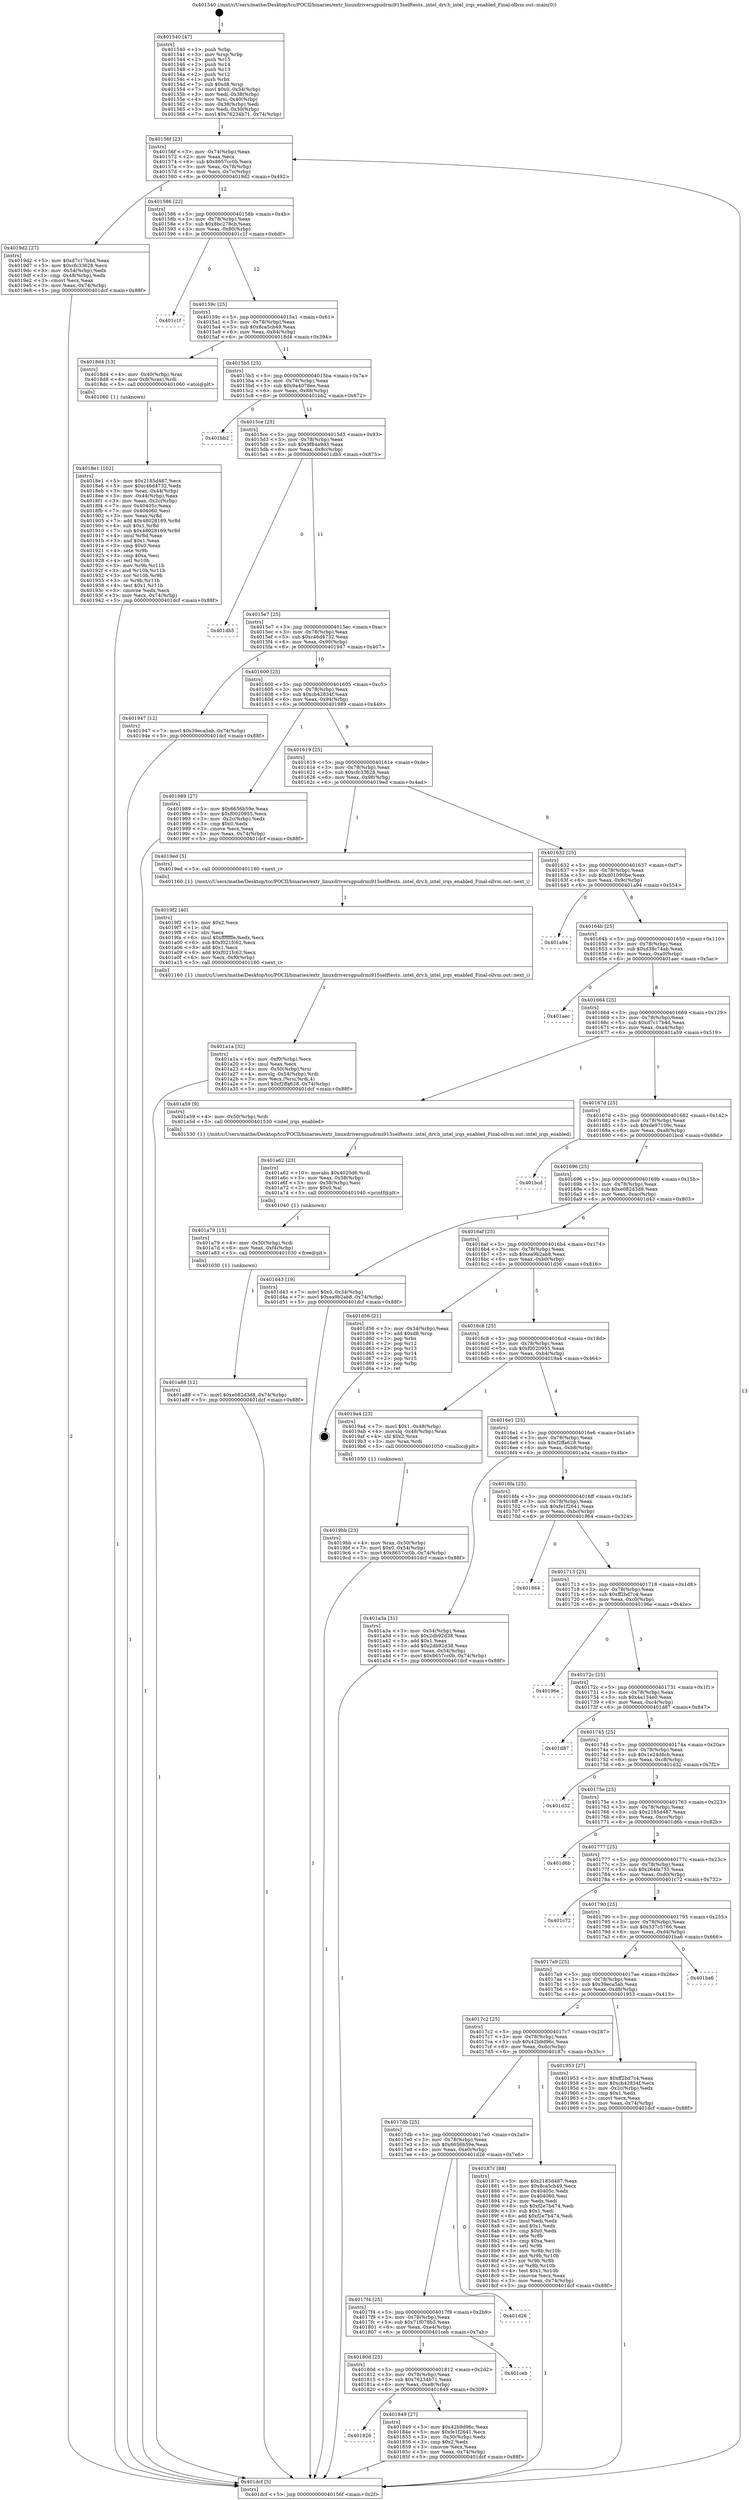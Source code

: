 digraph "0x401540" {
  label = "0x401540 (/mnt/c/Users/mathe/Desktop/tcc/POCII/binaries/extr_linuxdriversgpudrmi915selftests..intel_drv.h_intel_irqs_enabled_Final-ollvm.out::main(0))"
  labelloc = "t"
  node[shape=record]

  Entry [label="",width=0.3,height=0.3,shape=circle,fillcolor=black,style=filled]
  "0x40156f" [label="{
     0x40156f [23]\l
     | [instrs]\l
     &nbsp;&nbsp;0x40156f \<+3\>: mov -0x74(%rbp),%eax\l
     &nbsp;&nbsp;0x401572 \<+2\>: mov %eax,%ecx\l
     &nbsp;&nbsp;0x401574 \<+6\>: sub $0x8657cc0b,%ecx\l
     &nbsp;&nbsp;0x40157a \<+3\>: mov %eax,-0x78(%rbp)\l
     &nbsp;&nbsp;0x40157d \<+3\>: mov %ecx,-0x7c(%rbp)\l
     &nbsp;&nbsp;0x401580 \<+6\>: je 00000000004019d2 \<main+0x492\>\l
  }"]
  "0x4019d2" [label="{
     0x4019d2 [27]\l
     | [instrs]\l
     &nbsp;&nbsp;0x4019d2 \<+5\>: mov $0xd7c17b4d,%eax\l
     &nbsp;&nbsp;0x4019d7 \<+5\>: mov $0xcfc33628,%ecx\l
     &nbsp;&nbsp;0x4019dc \<+3\>: mov -0x54(%rbp),%edx\l
     &nbsp;&nbsp;0x4019df \<+3\>: cmp -0x48(%rbp),%edx\l
     &nbsp;&nbsp;0x4019e2 \<+3\>: cmovl %ecx,%eax\l
     &nbsp;&nbsp;0x4019e5 \<+3\>: mov %eax,-0x74(%rbp)\l
     &nbsp;&nbsp;0x4019e8 \<+5\>: jmp 0000000000401dcf \<main+0x88f\>\l
  }"]
  "0x401586" [label="{
     0x401586 [22]\l
     | [instrs]\l
     &nbsp;&nbsp;0x401586 \<+5\>: jmp 000000000040158b \<main+0x4b\>\l
     &nbsp;&nbsp;0x40158b \<+3\>: mov -0x78(%rbp),%eax\l
     &nbsp;&nbsp;0x40158e \<+5\>: sub $0x8bc278cb,%eax\l
     &nbsp;&nbsp;0x401593 \<+3\>: mov %eax,-0x80(%rbp)\l
     &nbsp;&nbsp;0x401596 \<+6\>: je 0000000000401c1f \<main+0x6df\>\l
  }"]
  Exit [label="",width=0.3,height=0.3,shape=circle,fillcolor=black,style=filled,peripheries=2]
  "0x401c1f" [label="{
     0x401c1f\l
  }", style=dashed]
  "0x40159c" [label="{
     0x40159c [25]\l
     | [instrs]\l
     &nbsp;&nbsp;0x40159c \<+5\>: jmp 00000000004015a1 \<main+0x61\>\l
     &nbsp;&nbsp;0x4015a1 \<+3\>: mov -0x78(%rbp),%eax\l
     &nbsp;&nbsp;0x4015a4 \<+5\>: sub $0x8ca5cb49,%eax\l
     &nbsp;&nbsp;0x4015a9 \<+6\>: mov %eax,-0x84(%rbp)\l
     &nbsp;&nbsp;0x4015af \<+6\>: je 00000000004018d4 \<main+0x394\>\l
  }"]
  "0x401a88" [label="{
     0x401a88 [12]\l
     | [instrs]\l
     &nbsp;&nbsp;0x401a88 \<+7\>: movl $0xe082d3d8,-0x74(%rbp)\l
     &nbsp;&nbsp;0x401a8f \<+5\>: jmp 0000000000401dcf \<main+0x88f\>\l
  }"]
  "0x4018d4" [label="{
     0x4018d4 [13]\l
     | [instrs]\l
     &nbsp;&nbsp;0x4018d4 \<+4\>: mov -0x40(%rbp),%rax\l
     &nbsp;&nbsp;0x4018d8 \<+4\>: mov 0x8(%rax),%rdi\l
     &nbsp;&nbsp;0x4018dc \<+5\>: call 0000000000401060 \<atoi@plt\>\l
     | [calls]\l
     &nbsp;&nbsp;0x401060 \{1\} (unknown)\l
  }"]
  "0x4015b5" [label="{
     0x4015b5 [25]\l
     | [instrs]\l
     &nbsp;&nbsp;0x4015b5 \<+5\>: jmp 00000000004015ba \<main+0x7a\>\l
     &nbsp;&nbsp;0x4015ba \<+3\>: mov -0x78(%rbp),%eax\l
     &nbsp;&nbsp;0x4015bd \<+5\>: sub $0x9a4078ee,%eax\l
     &nbsp;&nbsp;0x4015c2 \<+6\>: mov %eax,-0x88(%rbp)\l
     &nbsp;&nbsp;0x4015c8 \<+6\>: je 0000000000401bb2 \<main+0x672\>\l
  }"]
  "0x401a79" [label="{
     0x401a79 [15]\l
     | [instrs]\l
     &nbsp;&nbsp;0x401a79 \<+4\>: mov -0x50(%rbp),%rdi\l
     &nbsp;&nbsp;0x401a7d \<+6\>: mov %eax,-0xf4(%rbp)\l
     &nbsp;&nbsp;0x401a83 \<+5\>: call 0000000000401030 \<free@plt\>\l
     | [calls]\l
     &nbsp;&nbsp;0x401030 \{1\} (unknown)\l
  }"]
  "0x401bb2" [label="{
     0x401bb2\l
  }", style=dashed]
  "0x4015ce" [label="{
     0x4015ce [25]\l
     | [instrs]\l
     &nbsp;&nbsp;0x4015ce \<+5\>: jmp 00000000004015d3 \<main+0x93\>\l
     &nbsp;&nbsp;0x4015d3 \<+3\>: mov -0x78(%rbp),%eax\l
     &nbsp;&nbsp;0x4015d6 \<+5\>: sub $0x9f84a9d3,%eax\l
     &nbsp;&nbsp;0x4015db \<+6\>: mov %eax,-0x8c(%rbp)\l
     &nbsp;&nbsp;0x4015e1 \<+6\>: je 0000000000401db5 \<main+0x875\>\l
  }"]
  "0x401a62" [label="{
     0x401a62 [23]\l
     | [instrs]\l
     &nbsp;&nbsp;0x401a62 \<+10\>: movabs $0x4020d6,%rdi\l
     &nbsp;&nbsp;0x401a6c \<+3\>: mov %eax,-0x58(%rbp)\l
     &nbsp;&nbsp;0x401a6f \<+3\>: mov -0x58(%rbp),%esi\l
     &nbsp;&nbsp;0x401a72 \<+2\>: mov $0x0,%al\l
     &nbsp;&nbsp;0x401a74 \<+5\>: call 0000000000401040 \<printf@plt\>\l
     | [calls]\l
     &nbsp;&nbsp;0x401040 \{1\} (unknown)\l
  }"]
  "0x401db5" [label="{
     0x401db5\l
  }", style=dashed]
  "0x4015e7" [label="{
     0x4015e7 [25]\l
     | [instrs]\l
     &nbsp;&nbsp;0x4015e7 \<+5\>: jmp 00000000004015ec \<main+0xac\>\l
     &nbsp;&nbsp;0x4015ec \<+3\>: mov -0x78(%rbp),%eax\l
     &nbsp;&nbsp;0x4015ef \<+5\>: sub $0xc46d4732,%eax\l
     &nbsp;&nbsp;0x4015f4 \<+6\>: mov %eax,-0x90(%rbp)\l
     &nbsp;&nbsp;0x4015fa \<+6\>: je 0000000000401947 \<main+0x407\>\l
  }"]
  "0x401a1a" [label="{
     0x401a1a [32]\l
     | [instrs]\l
     &nbsp;&nbsp;0x401a1a \<+6\>: mov -0xf0(%rbp),%ecx\l
     &nbsp;&nbsp;0x401a20 \<+3\>: imul %eax,%ecx\l
     &nbsp;&nbsp;0x401a23 \<+4\>: mov -0x50(%rbp),%rsi\l
     &nbsp;&nbsp;0x401a27 \<+4\>: movslq -0x54(%rbp),%rdi\l
     &nbsp;&nbsp;0x401a2b \<+3\>: mov %ecx,(%rsi,%rdi,4)\l
     &nbsp;&nbsp;0x401a2e \<+7\>: movl $0xf2ffa628,-0x74(%rbp)\l
     &nbsp;&nbsp;0x401a35 \<+5\>: jmp 0000000000401dcf \<main+0x88f\>\l
  }"]
  "0x401947" [label="{
     0x401947 [12]\l
     | [instrs]\l
     &nbsp;&nbsp;0x401947 \<+7\>: movl $0x39eca5ab,-0x74(%rbp)\l
     &nbsp;&nbsp;0x40194e \<+5\>: jmp 0000000000401dcf \<main+0x88f\>\l
  }"]
  "0x401600" [label="{
     0x401600 [25]\l
     | [instrs]\l
     &nbsp;&nbsp;0x401600 \<+5\>: jmp 0000000000401605 \<main+0xc5\>\l
     &nbsp;&nbsp;0x401605 \<+3\>: mov -0x78(%rbp),%eax\l
     &nbsp;&nbsp;0x401608 \<+5\>: sub $0xcb42834f,%eax\l
     &nbsp;&nbsp;0x40160d \<+6\>: mov %eax,-0x94(%rbp)\l
     &nbsp;&nbsp;0x401613 \<+6\>: je 0000000000401989 \<main+0x449\>\l
  }"]
  "0x4019f2" [label="{
     0x4019f2 [40]\l
     | [instrs]\l
     &nbsp;&nbsp;0x4019f2 \<+5\>: mov $0x2,%ecx\l
     &nbsp;&nbsp;0x4019f7 \<+1\>: cltd\l
     &nbsp;&nbsp;0x4019f8 \<+2\>: idiv %ecx\l
     &nbsp;&nbsp;0x4019fa \<+6\>: imul $0xfffffffe,%edx,%ecx\l
     &nbsp;&nbsp;0x401a00 \<+6\>: sub $0xf021fc62,%ecx\l
     &nbsp;&nbsp;0x401a06 \<+3\>: add $0x1,%ecx\l
     &nbsp;&nbsp;0x401a09 \<+6\>: add $0xf021fc62,%ecx\l
     &nbsp;&nbsp;0x401a0f \<+6\>: mov %ecx,-0xf0(%rbp)\l
     &nbsp;&nbsp;0x401a15 \<+5\>: call 0000000000401160 \<next_i\>\l
     | [calls]\l
     &nbsp;&nbsp;0x401160 \{1\} (/mnt/c/Users/mathe/Desktop/tcc/POCII/binaries/extr_linuxdriversgpudrmi915selftests..intel_drv.h_intel_irqs_enabled_Final-ollvm.out::next_i)\l
  }"]
  "0x401989" [label="{
     0x401989 [27]\l
     | [instrs]\l
     &nbsp;&nbsp;0x401989 \<+5\>: mov $0x6656b59e,%eax\l
     &nbsp;&nbsp;0x40198e \<+5\>: mov $0xf0020955,%ecx\l
     &nbsp;&nbsp;0x401993 \<+3\>: mov -0x2c(%rbp),%edx\l
     &nbsp;&nbsp;0x401996 \<+3\>: cmp $0x0,%edx\l
     &nbsp;&nbsp;0x401999 \<+3\>: cmove %ecx,%eax\l
     &nbsp;&nbsp;0x40199c \<+3\>: mov %eax,-0x74(%rbp)\l
     &nbsp;&nbsp;0x40199f \<+5\>: jmp 0000000000401dcf \<main+0x88f\>\l
  }"]
  "0x401619" [label="{
     0x401619 [25]\l
     | [instrs]\l
     &nbsp;&nbsp;0x401619 \<+5\>: jmp 000000000040161e \<main+0xde\>\l
     &nbsp;&nbsp;0x40161e \<+3\>: mov -0x78(%rbp),%eax\l
     &nbsp;&nbsp;0x401621 \<+5\>: sub $0xcfc33628,%eax\l
     &nbsp;&nbsp;0x401626 \<+6\>: mov %eax,-0x98(%rbp)\l
     &nbsp;&nbsp;0x40162c \<+6\>: je 00000000004019ed \<main+0x4ad\>\l
  }"]
  "0x4019bb" [label="{
     0x4019bb [23]\l
     | [instrs]\l
     &nbsp;&nbsp;0x4019bb \<+4\>: mov %rax,-0x50(%rbp)\l
     &nbsp;&nbsp;0x4019bf \<+7\>: movl $0x0,-0x54(%rbp)\l
     &nbsp;&nbsp;0x4019c6 \<+7\>: movl $0x8657cc0b,-0x74(%rbp)\l
     &nbsp;&nbsp;0x4019cd \<+5\>: jmp 0000000000401dcf \<main+0x88f\>\l
  }"]
  "0x4019ed" [label="{
     0x4019ed [5]\l
     | [instrs]\l
     &nbsp;&nbsp;0x4019ed \<+5\>: call 0000000000401160 \<next_i\>\l
     | [calls]\l
     &nbsp;&nbsp;0x401160 \{1\} (/mnt/c/Users/mathe/Desktop/tcc/POCII/binaries/extr_linuxdriversgpudrmi915selftests..intel_drv.h_intel_irqs_enabled_Final-ollvm.out::next_i)\l
  }"]
  "0x401632" [label="{
     0x401632 [25]\l
     | [instrs]\l
     &nbsp;&nbsp;0x401632 \<+5\>: jmp 0000000000401637 \<main+0xf7\>\l
     &nbsp;&nbsp;0x401637 \<+3\>: mov -0x78(%rbp),%eax\l
     &nbsp;&nbsp;0x40163a \<+5\>: sub $0xd01090be,%eax\l
     &nbsp;&nbsp;0x40163f \<+6\>: mov %eax,-0x9c(%rbp)\l
     &nbsp;&nbsp;0x401645 \<+6\>: je 0000000000401a94 \<main+0x554\>\l
  }"]
  "0x4018e1" [label="{
     0x4018e1 [102]\l
     | [instrs]\l
     &nbsp;&nbsp;0x4018e1 \<+5\>: mov $0x2185d487,%ecx\l
     &nbsp;&nbsp;0x4018e6 \<+5\>: mov $0xc46d4732,%edx\l
     &nbsp;&nbsp;0x4018eb \<+3\>: mov %eax,-0x44(%rbp)\l
     &nbsp;&nbsp;0x4018ee \<+3\>: mov -0x44(%rbp),%eax\l
     &nbsp;&nbsp;0x4018f1 \<+3\>: mov %eax,-0x2c(%rbp)\l
     &nbsp;&nbsp;0x4018f4 \<+7\>: mov 0x40405c,%eax\l
     &nbsp;&nbsp;0x4018fb \<+7\>: mov 0x404060,%esi\l
     &nbsp;&nbsp;0x401902 \<+3\>: mov %eax,%r8d\l
     &nbsp;&nbsp;0x401905 \<+7\>: add $0x48028169,%r8d\l
     &nbsp;&nbsp;0x40190c \<+4\>: sub $0x1,%r8d\l
     &nbsp;&nbsp;0x401910 \<+7\>: sub $0x48028169,%r8d\l
     &nbsp;&nbsp;0x401917 \<+4\>: imul %r8d,%eax\l
     &nbsp;&nbsp;0x40191b \<+3\>: and $0x1,%eax\l
     &nbsp;&nbsp;0x40191e \<+3\>: cmp $0x0,%eax\l
     &nbsp;&nbsp;0x401921 \<+4\>: sete %r9b\l
     &nbsp;&nbsp;0x401925 \<+3\>: cmp $0xa,%esi\l
     &nbsp;&nbsp;0x401928 \<+4\>: setl %r10b\l
     &nbsp;&nbsp;0x40192c \<+3\>: mov %r9b,%r11b\l
     &nbsp;&nbsp;0x40192f \<+3\>: and %r10b,%r11b\l
     &nbsp;&nbsp;0x401932 \<+3\>: xor %r10b,%r9b\l
     &nbsp;&nbsp;0x401935 \<+3\>: or %r9b,%r11b\l
     &nbsp;&nbsp;0x401938 \<+4\>: test $0x1,%r11b\l
     &nbsp;&nbsp;0x40193c \<+3\>: cmovne %edx,%ecx\l
     &nbsp;&nbsp;0x40193f \<+3\>: mov %ecx,-0x74(%rbp)\l
     &nbsp;&nbsp;0x401942 \<+5\>: jmp 0000000000401dcf \<main+0x88f\>\l
  }"]
  "0x401a94" [label="{
     0x401a94\l
  }", style=dashed]
  "0x40164b" [label="{
     0x40164b [25]\l
     | [instrs]\l
     &nbsp;&nbsp;0x40164b \<+5\>: jmp 0000000000401650 \<main+0x110\>\l
     &nbsp;&nbsp;0x401650 \<+3\>: mov -0x78(%rbp),%eax\l
     &nbsp;&nbsp;0x401653 \<+5\>: sub $0xd38c74ab,%eax\l
     &nbsp;&nbsp;0x401658 \<+6\>: mov %eax,-0xa0(%rbp)\l
     &nbsp;&nbsp;0x40165e \<+6\>: je 0000000000401aec \<main+0x5ac\>\l
  }"]
  "0x401540" [label="{
     0x401540 [47]\l
     | [instrs]\l
     &nbsp;&nbsp;0x401540 \<+1\>: push %rbp\l
     &nbsp;&nbsp;0x401541 \<+3\>: mov %rsp,%rbp\l
     &nbsp;&nbsp;0x401544 \<+2\>: push %r15\l
     &nbsp;&nbsp;0x401546 \<+2\>: push %r14\l
     &nbsp;&nbsp;0x401548 \<+2\>: push %r13\l
     &nbsp;&nbsp;0x40154a \<+2\>: push %r12\l
     &nbsp;&nbsp;0x40154c \<+1\>: push %rbx\l
     &nbsp;&nbsp;0x40154d \<+7\>: sub $0xd8,%rsp\l
     &nbsp;&nbsp;0x401554 \<+7\>: movl $0x0,-0x34(%rbp)\l
     &nbsp;&nbsp;0x40155b \<+3\>: mov %edi,-0x38(%rbp)\l
     &nbsp;&nbsp;0x40155e \<+4\>: mov %rsi,-0x40(%rbp)\l
     &nbsp;&nbsp;0x401562 \<+3\>: mov -0x38(%rbp),%edi\l
     &nbsp;&nbsp;0x401565 \<+3\>: mov %edi,-0x30(%rbp)\l
     &nbsp;&nbsp;0x401568 \<+7\>: movl $0x76234b71,-0x74(%rbp)\l
  }"]
  "0x401aec" [label="{
     0x401aec\l
  }", style=dashed]
  "0x401664" [label="{
     0x401664 [25]\l
     | [instrs]\l
     &nbsp;&nbsp;0x401664 \<+5\>: jmp 0000000000401669 \<main+0x129\>\l
     &nbsp;&nbsp;0x401669 \<+3\>: mov -0x78(%rbp),%eax\l
     &nbsp;&nbsp;0x40166c \<+5\>: sub $0xd7c17b4d,%eax\l
     &nbsp;&nbsp;0x401671 \<+6\>: mov %eax,-0xa4(%rbp)\l
     &nbsp;&nbsp;0x401677 \<+6\>: je 0000000000401a59 \<main+0x519\>\l
  }"]
  "0x401dcf" [label="{
     0x401dcf [5]\l
     | [instrs]\l
     &nbsp;&nbsp;0x401dcf \<+5\>: jmp 000000000040156f \<main+0x2f\>\l
  }"]
  "0x401a59" [label="{
     0x401a59 [9]\l
     | [instrs]\l
     &nbsp;&nbsp;0x401a59 \<+4\>: mov -0x50(%rbp),%rdi\l
     &nbsp;&nbsp;0x401a5d \<+5\>: call 0000000000401530 \<intel_irqs_enabled\>\l
     | [calls]\l
     &nbsp;&nbsp;0x401530 \{1\} (/mnt/c/Users/mathe/Desktop/tcc/POCII/binaries/extr_linuxdriversgpudrmi915selftests..intel_drv.h_intel_irqs_enabled_Final-ollvm.out::intel_irqs_enabled)\l
  }"]
  "0x40167d" [label="{
     0x40167d [25]\l
     | [instrs]\l
     &nbsp;&nbsp;0x40167d \<+5\>: jmp 0000000000401682 \<main+0x142\>\l
     &nbsp;&nbsp;0x401682 \<+3\>: mov -0x78(%rbp),%eax\l
     &nbsp;&nbsp;0x401685 \<+5\>: sub $0xde97109c,%eax\l
     &nbsp;&nbsp;0x40168a \<+6\>: mov %eax,-0xa8(%rbp)\l
     &nbsp;&nbsp;0x401690 \<+6\>: je 0000000000401bcd \<main+0x68d\>\l
  }"]
  "0x401826" [label="{
     0x401826\l
  }", style=dashed]
  "0x401bcd" [label="{
     0x401bcd\l
  }", style=dashed]
  "0x401696" [label="{
     0x401696 [25]\l
     | [instrs]\l
     &nbsp;&nbsp;0x401696 \<+5\>: jmp 000000000040169b \<main+0x15b\>\l
     &nbsp;&nbsp;0x40169b \<+3\>: mov -0x78(%rbp),%eax\l
     &nbsp;&nbsp;0x40169e \<+5\>: sub $0xe082d3d8,%eax\l
     &nbsp;&nbsp;0x4016a3 \<+6\>: mov %eax,-0xac(%rbp)\l
     &nbsp;&nbsp;0x4016a9 \<+6\>: je 0000000000401d43 \<main+0x803\>\l
  }"]
  "0x401849" [label="{
     0x401849 [27]\l
     | [instrs]\l
     &nbsp;&nbsp;0x401849 \<+5\>: mov $0x42b9d96c,%eax\l
     &nbsp;&nbsp;0x40184e \<+5\>: mov $0xfe1f2641,%ecx\l
     &nbsp;&nbsp;0x401853 \<+3\>: mov -0x30(%rbp),%edx\l
     &nbsp;&nbsp;0x401856 \<+3\>: cmp $0x2,%edx\l
     &nbsp;&nbsp;0x401859 \<+3\>: cmovne %ecx,%eax\l
     &nbsp;&nbsp;0x40185c \<+3\>: mov %eax,-0x74(%rbp)\l
     &nbsp;&nbsp;0x40185f \<+5\>: jmp 0000000000401dcf \<main+0x88f\>\l
  }"]
  "0x401d43" [label="{
     0x401d43 [19]\l
     | [instrs]\l
     &nbsp;&nbsp;0x401d43 \<+7\>: movl $0x0,-0x34(%rbp)\l
     &nbsp;&nbsp;0x401d4a \<+7\>: movl $0xea9b2ab8,-0x74(%rbp)\l
     &nbsp;&nbsp;0x401d51 \<+5\>: jmp 0000000000401dcf \<main+0x88f\>\l
  }"]
  "0x4016af" [label="{
     0x4016af [25]\l
     | [instrs]\l
     &nbsp;&nbsp;0x4016af \<+5\>: jmp 00000000004016b4 \<main+0x174\>\l
     &nbsp;&nbsp;0x4016b4 \<+3\>: mov -0x78(%rbp),%eax\l
     &nbsp;&nbsp;0x4016b7 \<+5\>: sub $0xea9b2ab8,%eax\l
     &nbsp;&nbsp;0x4016bc \<+6\>: mov %eax,-0xb0(%rbp)\l
     &nbsp;&nbsp;0x4016c2 \<+6\>: je 0000000000401d56 \<main+0x816\>\l
  }"]
  "0x40180d" [label="{
     0x40180d [25]\l
     | [instrs]\l
     &nbsp;&nbsp;0x40180d \<+5\>: jmp 0000000000401812 \<main+0x2d2\>\l
     &nbsp;&nbsp;0x401812 \<+3\>: mov -0x78(%rbp),%eax\l
     &nbsp;&nbsp;0x401815 \<+5\>: sub $0x76234b71,%eax\l
     &nbsp;&nbsp;0x40181a \<+6\>: mov %eax,-0xe8(%rbp)\l
     &nbsp;&nbsp;0x401820 \<+6\>: je 0000000000401849 \<main+0x309\>\l
  }"]
  "0x401d56" [label="{
     0x401d56 [21]\l
     | [instrs]\l
     &nbsp;&nbsp;0x401d56 \<+3\>: mov -0x34(%rbp),%eax\l
     &nbsp;&nbsp;0x401d59 \<+7\>: add $0xd8,%rsp\l
     &nbsp;&nbsp;0x401d60 \<+1\>: pop %rbx\l
     &nbsp;&nbsp;0x401d61 \<+2\>: pop %r12\l
     &nbsp;&nbsp;0x401d63 \<+2\>: pop %r13\l
     &nbsp;&nbsp;0x401d65 \<+2\>: pop %r14\l
     &nbsp;&nbsp;0x401d67 \<+2\>: pop %r15\l
     &nbsp;&nbsp;0x401d69 \<+1\>: pop %rbp\l
     &nbsp;&nbsp;0x401d6a \<+1\>: ret\l
  }"]
  "0x4016c8" [label="{
     0x4016c8 [25]\l
     | [instrs]\l
     &nbsp;&nbsp;0x4016c8 \<+5\>: jmp 00000000004016cd \<main+0x18d\>\l
     &nbsp;&nbsp;0x4016cd \<+3\>: mov -0x78(%rbp),%eax\l
     &nbsp;&nbsp;0x4016d0 \<+5\>: sub $0xf0020955,%eax\l
     &nbsp;&nbsp;0x4016d5 \<+6\>: mov %eax,-0xb4(%rbp)\l
     &nbsp;&nbsp;0x4016db \<+6\>: je 00000000004019a4 \<main+0x464\>\l
  }"]
  "0x401ceb" [label="{
     0x401ceb\l
  }", style=dashed]
  "0x4019a4" [label="{
     0x4019a4 [23]\l
     | [instrs]\l
     &nbsp;&nbsp;0x4019a4 \<+7\>: movl $0x1,-0x48(%rbp)\l
     &nbsp;&nbsp;0x4019ab \<+4\>: movslq -0x48(%rbp),%rax\l
     &nbsp;&nbsp;0x4019af \<+4\>: shl $0x2,%rax\l
     &nbsp;&nbsp;0x4019b3 \<+3\>: mov %rax,%rdi\l
     &nbsp;&nbsp;0x4019b6 \<+5\>: call 0000000000401050 \<malloc@plt\>\l
     | [calls]\l
     &nbsp;&nbsp;0x401050 \{1\} (unknown)\l
  }"]
  "0x4016e1" [label="{
     0x4016e1 [25]\l
     | [instrs]\l
     &nbsp;&nbsp;0x4016e1 \<+5\>: jmp 00000000004016e6 \<main+0x1a6\>\l
     &nbsp;&nbsp;0x4016e6 \<+3\>: mov -0x78(%rbp),%eax\l
     &nbsp;&nbsp;0x4016e9 \<+5\>: sub $0xf2ffa628,%eax\l
     &nbsp;&nbsp;0x4016ee \<+6\>: mov %eax,-0xb8(%rbp)\l
     &nbsp;&nbsp;0x4016f4 \<+6\>: je 0000000000401a3a \<main+0x4fa\>\l
  }"]
  "0x4017f4" [label="{
     0x4017f4 [25]\l
     | [instrs]\l
     &nbsp;&nbsp;0x4017f4 \<+5\>: jmp 00000000004017f9 \<main+0x2b9\>\l
     &nbsp;&nbsp;0x4017f9 \<+3\>: mov -0x78(%rbp),%eax\l
     &nbsp;&nbsp;0x4017fc \<+5\>: sub $0x71f078b3,%eax\l
     &nbsp;&nbsp;0x401801 \<+6\>: mov %eax,-0xe4(%rbp)\l
     &nbsp;&nbsp;0x401807 \<+6\>: je 0000000000401ceb \<main+0x7ab\>\l
  }"]
  "0x401a3a" [label="{
     0x401a3a [31]\l
     | [instrs]\l
     &nbsp;&nbsp;0x401a3a \<+3\>: mov -0x54(%rbp),%eax\l
     &nbsp;&nbsp;0x401a3d \<+5\>: sub $0x2db92d38,%eax\l
     &nbsp;&nbsp;0x401a42 \<+3\>: add $0x1,%eax\l
     &nbsp;&nbsp;0x401a45 \<+5\>: add $0x2db92d38,%eax\l
     &nbsp;&nbsp;0x401a4a \<+3\>: mov %eax,-0x54(%rbp)\l
     &nbsp;&nbsp;0x401a4d \<+7\>: movl $0x8657cc0b,-0x74(%rbp)\l
     &nbsp;&nbsp;0x401a54 \<+5\>: jmp 0000000000401dcf \<main+0x88f\>\l
  }"]
  "0x4016fa" [label="{
     0x4016fa [25]\l
     | [instrs]\l
     &nbsp;&nbsp;0x4016fa \<+5\>: jmp 00000000004016ff \<main+0x1bf\>\l
     &nbsp;&nbsp;0x4016ff \<+3\>: mov -0x78(%rbp),%eax\l
     &nbsp;&nbsp;0x401702 \<+5\>: sub $0xfe1f2641,%eax\l
     &nbsp;&nbsp;0x401707 \<+6\>: mov %eax,-0xbc(%rbp)\l
     &nbsp;&nbsp;0x40170d \<+6\>: je 0000000000401864 \<main+0x324\>\l
  }"]
  "0x401d26" [label="{
     0x401d26\l
  }", style=dashed]
  "0x401864" [label="{
     0x401864\l
  }", style=dashed]
  "0x401713" [label="{
     0x401713 [25]\l
     | [instrs]\l
     &nbsp;&nbsp;0x401713 \<+5\>: jmp 0000000000401718 \<main+0x1d8\>\l
     &nbsp;&nbsp;0x401718 \<+3\>: mov -0x78(%rbp),%eax\l
     &nbsp;&nbsp;0x40171b \<+5\>: sub $0xff2bd7c4,%eax\l
     &nbsp;&nbsp;0x401720 \<+6\>: mov %eax,-0xc0(%rbp)\l
     &nbsp;&nbsp;0x401726 \<+6\>: je 000000000040196e \<main+0x42e\>\l
  }"]
  "0x4017db" [label="{
     0x4017db [25]\l
     | [instrs]\l
     &nbsp;&nbsp;0x4017db \<+5\>: jmp 00000000004017e0 \<main+0x2a0\>\l
     &nbsp;&nbsp;0x4017e0 \<+3\>: mov -0x78(%rbp),%eax\l
     &nbsp;&nbsp;0x4017e3 \<+5\>: sub $0x6656b59e,%eax\l
     &nbsp;&nbsp;0x4017e8 \<+6\>: mov %eax,-0xe0(%rbp)\l
     &nbsp;&nbsp;0x4017ee \<+6\>: je 0000000000401d26 \<main+0x7e6\>\l
  }"]
  "0x40196e" [label="{
     0x40196e\l
  }", style=dashed]
  "0x40172c" [label="{
     0x40172c [25]\l
     | [instrs]\l
     &nbsp;&nbsp;0x40172c \<+5\>: jmp 0000000000401731 \<main+0x1f1\>\l
     &nbsp;&nbsp;0x401731 \<+3\>: mov -0x78(%rbp),%eax\l
     &nbsp;&nbsp;0x401734 \<+5\>: sub $0x4a134e0,%eax\l
     &nbsp;&nbsp;0x401739 \<+6\>: mov %eax,-0xc4(%rbp)\l
     &nbsp;&nbsp;0x40173f \<+6\>: je 0000000000401d87 \<main+0x847\>\l
  }"]
  "0x40187c" [label="{
     0x40187c [88]\l
     | [instrs]\l
     &nbsp;&nbsp;0x40187c \<+5\>: mov $0x2185d487,%eax\l
     &nbsp;&nbsp;0x401881 \<+5\>: mov $0x8ca5cb49,%ecx\l
     &nbsp;&nbsp;0x401886 \<+7\>: mov 0x40405c,%edx\l
     &nbsp;&nbsp;0x40188d \<+7\>: mov 0x404060,%esi\l
     &nbsp;&nbsp;0x401894 \<+2\>: mov %edx,%edi\l
     &nbsp;&nbsp;0x401896 \<+6\>: sub $0xf2e7b474,%edi\l
     &nbsp;&nbsp;0x40189c \<+3\>: sub $0x1,%edi\l
     &nbsp;&nbsp;0x40189f \<+6\>: add $0xf2e7b474,%edi\l
     &nbsp;&nbsp;0x4018a5 \<+3\>: imul %edi,%edx\l
     &nbsp;&nbsp;0x4018a8 \<+3\>: and $0x1,%edx\l
     &nbsp;&nbsp;0x4018ab \<+3\>: cmp $0x0,%edx\l
     &nbsp;&nbsp;0x4018ae \<+4\>: sete %r8b\l
     &nbsp;&nbsp;0x4018b2 \<+3\>: cmp $0xa,%esi\l
     &nbsp;&nbsp;0x4018b5 \<+4\>: setl %r9b\l
     &nbsp;&nbsp;0x4018b9 \<+3\>: mov %r8b,%r10b\l
     &nbsp;&nbsp;0x4018bc \<+3\>: and %r9b,%r10b\l
     &nbsp;&nbsp;0x4018bf \<+3\>: xor %r9b,%r8b\l
     &nbsp;&nbsp;0x4018c2 \<+3\>: or %r8b,%r10b\l
     &nbsp;&nbsp;0x4018c5 \<+4\>: test $0x1,%r10b\l
     &nbsp;&nbsp;0x4018c9 \<+3\>: cmovne %ecx,%eax\l
     &nbsp;&nbsp;0x4018cc \<+3\>: mov %eax,-0x74(%rbp)\l
     &nbsp;&nbsp;0x4018cf \<+5\>: jmp 0000000000401dcf \<main+0x88f\>\l
  }"]
  "0x401d87" [label="{
     0x401d87\l
  }", style=dashed]
  "0x401745" [label="{
     0x401745 [25]\l
     | [instrs]\l
     &nbsp;&nbsp;0x401745 \<+5\>: jmp 000000000040174a \<main+0x20a\>\l
     &nbsp;&nbsp;0x40174a \<+3\>: mov -0x78(%rbp),%eax\l
     &nbsp;&nbsp;0x40174d \<+5\>: sub $0x1e24d8cb,%eax\l
     &nbsp;&nbsp;0x401752 \<+6\>: mov %eax,-0xc8(%rbp)\l
     &nbsp;&nbsp;0x401758 \<+6\>: je 0000000000401d32 \<main+0x7f2\>\l
  }"]
  "0x4017c2" [label="{
     0x4017c2 [25]\l
     | [instrs]\l
     &nbsp;&nbsp;0x4017c2 \<+5\>: jmp 00000000004017c7 \<main+0x287\>\l
     &nbsp;&nbsp;0x4017c7 \<+3\>: mov -0x78(%rbp),%eax\l
     &nbsp;&nbsp;0x4017ca \<+5\>: sub $0x42b9d96c,%eax\l
     &nbsp;&nbsp;0x4017cf \<+6\>: mov %eax,-0xdc(%rbp)\l
     &nbsp;&nbsp;0x4017d5 \<+6\>: je 000000000040187c \<main+0x33c\>\l
  }"]
  "0x401d32" [label="{
     0x401d32\l
  }", style=dashed]
  "0x40175e" [label="{
     0x40175e [25]\l
     | [instrs]\l
     &nbsp;&nbsp;0x40175e \<+5\>: jmp 0000000000401763 \<main+0x223\>\l
     &nbsp;&nbsp;0x401763 \<+3\>: mov -0x78(%rbp),%eax\l
     &nbsp;&nbsp;0x401766 \<+5\>: sub $0x2185d487,%eax\l
     &nbsp;&nbsp;0x40176b \<+6\>: mov %eax,-0xcc(%rbp)\l
     &nbsp;&nbsp;0x401771 \<+6\>: je 0000000000401d6b \<main+0x82b\>\l
  }"]
  "0x401953" [label="{
     0x401953 [27]\l
     | [instrs]\l
     &nbsp;&nbsp;0x401953 \<+5\>: mov $0xff2bd7c4,%eax\l
     &nbsp;&nbsp;0x401958 \<+5\>: mov $0xcb42834f,%ecx\l
     &nbsp;&nbsp;0x40195d \<+3\>: mov -0x2c(%rbp),%edx\l
     &nbsp;&nbsp;0x401960 \<+3\>: cmp $0x1,%edx\l
     &nbsp;&nbsp;0x401963 \<+3\>: cmovl %ecx,%eax\l
     &nbsp;&nbsp;0x401966 \<+3\>: mov %eax,-0x74(%rbp)\l
     &nbsp;&nbsp;0x401969 \<+5\>: jmp 0000000000401dcf \<main+0x88f\>\l
  }"]
  "0x401d6b" [label="{
     0x401d6b\l
  }", style=dashed]
  "0x401777" [label="{
     0x401777 [25]\l
     | [instrs]\l
     &nbsp;&nbsp;0x401777 \<+5\>: jmp 000000000040177c \<main+0x23c\>\l
     &nbsp;&nbsp;0x40177c \<+3\>: mov -0x78(%rbp),%eax\l
     &nbsp;&nbsp;0x40177f \<+5\>: sub $0x264fa755,%eax\l
     &nbsp;&nbsp;0x401784 \<+6\>: mov %eax,-0xd0(%rbp)\l
     &nbsp;&nbsp;0x40178a \<+6\>: je 0000000000401c72 \<main+0x732\>\l
  }"]
  "0x4017a9" [label="{
     0x4017a9 [25]\l
     | [instrs]\l
     &nbsp;&nbsp;0x4017a9 \<+5\>: jmp 00000000004017ae \<main+0x26e\>\l
     &nbsp;&nbsp;0x4017ae \<+3\>: mov -0x78(%rbp),%eax\l
     &nbsp;&nbsp;0x4017b1 \<+5\>: sub $0x39eca5ab,%eax\l
     &nbsp;&nbsp;0x4017b6 \<+6\>: mov %eax,-0xd8(%rbp)\l
     &nbsp;&nbsp;0x4017bc \<+6\>: je 0000000000401953 \<main+0x413\>\l
  }"]
  "0x401c72" [label="{
     0x401c72\l
  }", style=dashed]
  "0x401790" [label="{
     0x401790 [25]\l
     | [instrs]\l
     &nbsp;&nbsp;0x401790 \<+5\>: jmp 0000000000401795 \<main+0x255\>\l
     &nbsp;&nbsp;0x401795 \<+3\>: mov -0x78(%rbp),%eax\l
     &nbsp;&nbsp;0x401798 \<+5\>: sub $0x337c5766,%eax\l
     &nbsp;&nbsp;0x40179d \<+6\>: mov %eax,-0xd4(%rbp)\l
     &nbsp;&nbsp;0x4017a3 \<+6\>: je 0000000000401ba6 \<main+0x666\>\l
  }"]
  "0x401ba6" [label="{
     0x401ba6\l
  }", style=dashed]
  Entry -> "0x401540" [label=" 1"]
  "0x40156f" -> "0x4019d2" [label=" 2"]
  "0x40156f" -> "0x401586" [label=" 12"]
  "0x401d56" -> Exit [label=" 1"]
  "0x401586" -> "0x401c1f" [label=" 0"]
  "0x401586" -> "0x40159c" [label=" 12"]
  "0x401d43" -> "0x401dcf" [label=" 1"]
  "0x40159c" -> "0x4018d4" [label=" 1"]
  "0x40159c" -> "0x4015b5" [label=" 11"]
  "0x401a88" -> "0x401dcf" [label=" 1"]
  "0x4015b5" -> "0x401bb2" [label=" 0"]
  "0x4015b5" -> "0x4015ce" [label=" 11"]
  "0x401a79" -> "0x401a88" [label=" 1"]
  "0x4015ce" -> "0x401db5" [label=" 0"]
  "0x4015ce" -> "0x4015e7" [label=" 11"]
  "0x401a62" -> "0x401a79" [label=" 1"]
  "0x4015e7" -> "0x401947" [label=" 1"]
  "0x4015e7" -> "0x401600" [label=" 10"]
  "0x401a59" -> "0x401a62" [label=" 1"]
  "0x401600" -> "0x401989" [label=" 1"]
  "0x401600" -> "0x401619" [label=" 9"]
  "0x401a3a" -> "0x401dcf" [label=" 1"]
  "0x401619" -> "0x4019ed" [label=" 1"]
  "0x401619" -> "0x401632" [label=" 8"]
  "0x401a1a" -> "0x401dcf" [label=" 1"]
  "0x401632" -> "0x401a94" [label=" 0"]
  "0x401632" -> "0x40164b" [label=" 8"]
  "0x4019f2" -> "0x401a1a" [label=" 1"]
  "0x40164b" -> "0x401aec" [label=" 0"]
  "0x40164b" -> "0x401664" [label=" 8"]
  "0x4019ed" -> "0x4019f2" [label=" 1"]
  "0x401664" -> "0x401a59" [label=" 1"]
  "0x401664" -> "0x40167d" [label=" 7"]
  "0x4019d2" -> "0x401dcf" [label=" 2"]
  "0x40167d" -> "0x401bcd" [label=" 0"]
  "0x40167d" -> "0x401696" [label=" 7"]
  "0x4019bb" -> "0x401dcf" [label=" 1"]
  "0x401696" -> "0x401d43" [label=" 1"]
  "0x401696" -> "0x4016af" [label=" 6"]
  "0x4019a4" -> "0x4019bb" [label=" 1"]
  "0x4016af" -> "0x401d56" [label=" 1"]
  "0x4016af" -> "0x4016c8" [label=" 5"]
  "0x401953" -> "0x401dcf" [label=" 1"]
  "0x4016c8" -> "0x4019a4" [label=" 1"]
  "0x4016c8" -> "0x4016e1" [label=" 4"]
  "0x401947" -> "0x401dcf" [label=" 1"]
  "0x4016e1" -> "0x401a3a" [label=" 1"]
  "0x4016e1" -> "0x4016fa" [label=" 3"]
  "0x4018d4" -> "0x4018e1" [label=" 1"]
  "0x4016fa" -> "0x401864" [label=" 0"]
  "0x4016fa" -> "0x401713" [label=" 3"]
  "0x40187c" -> "0x401dcf" [label=" 1"]
  "0x401713" -> "0x40196e" [label=" 0"]
  "0x401713" -> "0x40172c" [label=" 3"]
  "0x401540" -> "0x40156f" [label=" 1"]
  "0x40172c" -> "0x401d87" [label=" 0"]
  "0x40172c" -> "0x401745" [label=" 3"]
  "0x401849" -> "0x401dcf" [label=" 1"]
  "0x401745" -> "0x401d32" [label=" 0"]
  "0x401745" -> "0x40175e" [label=" 3"]
  "0x40180d" -> "0x401849" [label=" 1"]
  "0x40175e" -> "0x401d6b" [label=" 0"]
  "0x40175e" -> "0x401777" [label=" 3"]
  "0x401989" -> "0x401dcf" [label=" 1"]
  "0x401777" -> "0x401c72" [label=" 0"]
  "0x401777" -> "0x401790" [label=" 3"]
  "0x4017f4" -> "0x401ceb" [label=" 0"]
  "0x401790" -> "0x401ba6" [label=" 0"]
  "0x401790" -> "0x4017a9" [label=" 3"]
  "0x4017f4" -> "0x40180d" [label=" 1"]
  "0x4017a9" -> "0x401953" [label=" 1"]
  "0x4017a9" -> "0x4017c2" [label=" 2"]
  "0x40180d" -> "0x401826" [label=" 0"]
  "0x4017c2" -> "0x40187c" [label=" 1"]
  "0x4017c2" -> "0x4017db" [label=" 1"]
  "0x401dcf" -> "0x40156f" [label=" 13"]
  "0x4017db" -> "0x401d26" [label=" 0"]
  "0x4017db" -> "0x4017f4" [label=" 1"]
  "0x4018e1" -> "0x401dcf" [label=" 1"]
}
